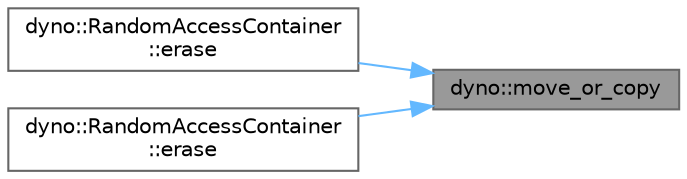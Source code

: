 digraph "dyno::move_or_copy"
{
 // LATEX_PDF_SIZE
  bgcolor="transparent";
  edge [fontname=Helvetica,fontsize=10,labelfontname=Helvetica,labelfontsize=10];
  node [fontname=Helvetica,fontsize=10,shape=box,height=0.2,width=0.4];
  rankdir="RL";
  Node1 [id="Node000001",label="dyno::move_or_copy",height=0.2,width=0.4,color="gray40", fillcolor="grey60", style="filled", fontcolor="black",tooltip=" "];
  Node1 -> Node2 [id="edge1_Node000001_Node000002",dir="back",color="steelblue1",style="solid",tooltip=" "];
  Node2 [id="Node000002",label="dyno::RandomAccessContainer\l::erase",height=0.2,width=0.4,color="grey40", fillcolor="white", style="filled",URL="$classdyno_1_1_random_access_container.html#a76dc0b9af1385a0bd63337856b0cde1b",tooltip=" "];
  Node1 -> Node3 [id="edge2_Node000001_Node000003",dir="back",color="steelblue1",style="solid",tooltip=" "];
  Node3 [id="Node000003",label="dyno::RandomAccessContainer\l::erase",height=0.2,width=0.4,color="grey40", fillcolor="white", style="filled",URL="$classdyno_1_1_random_access_container.html#a1f07038b77f4153c8d6e66cba35405ef",tooltip=" "];
}
